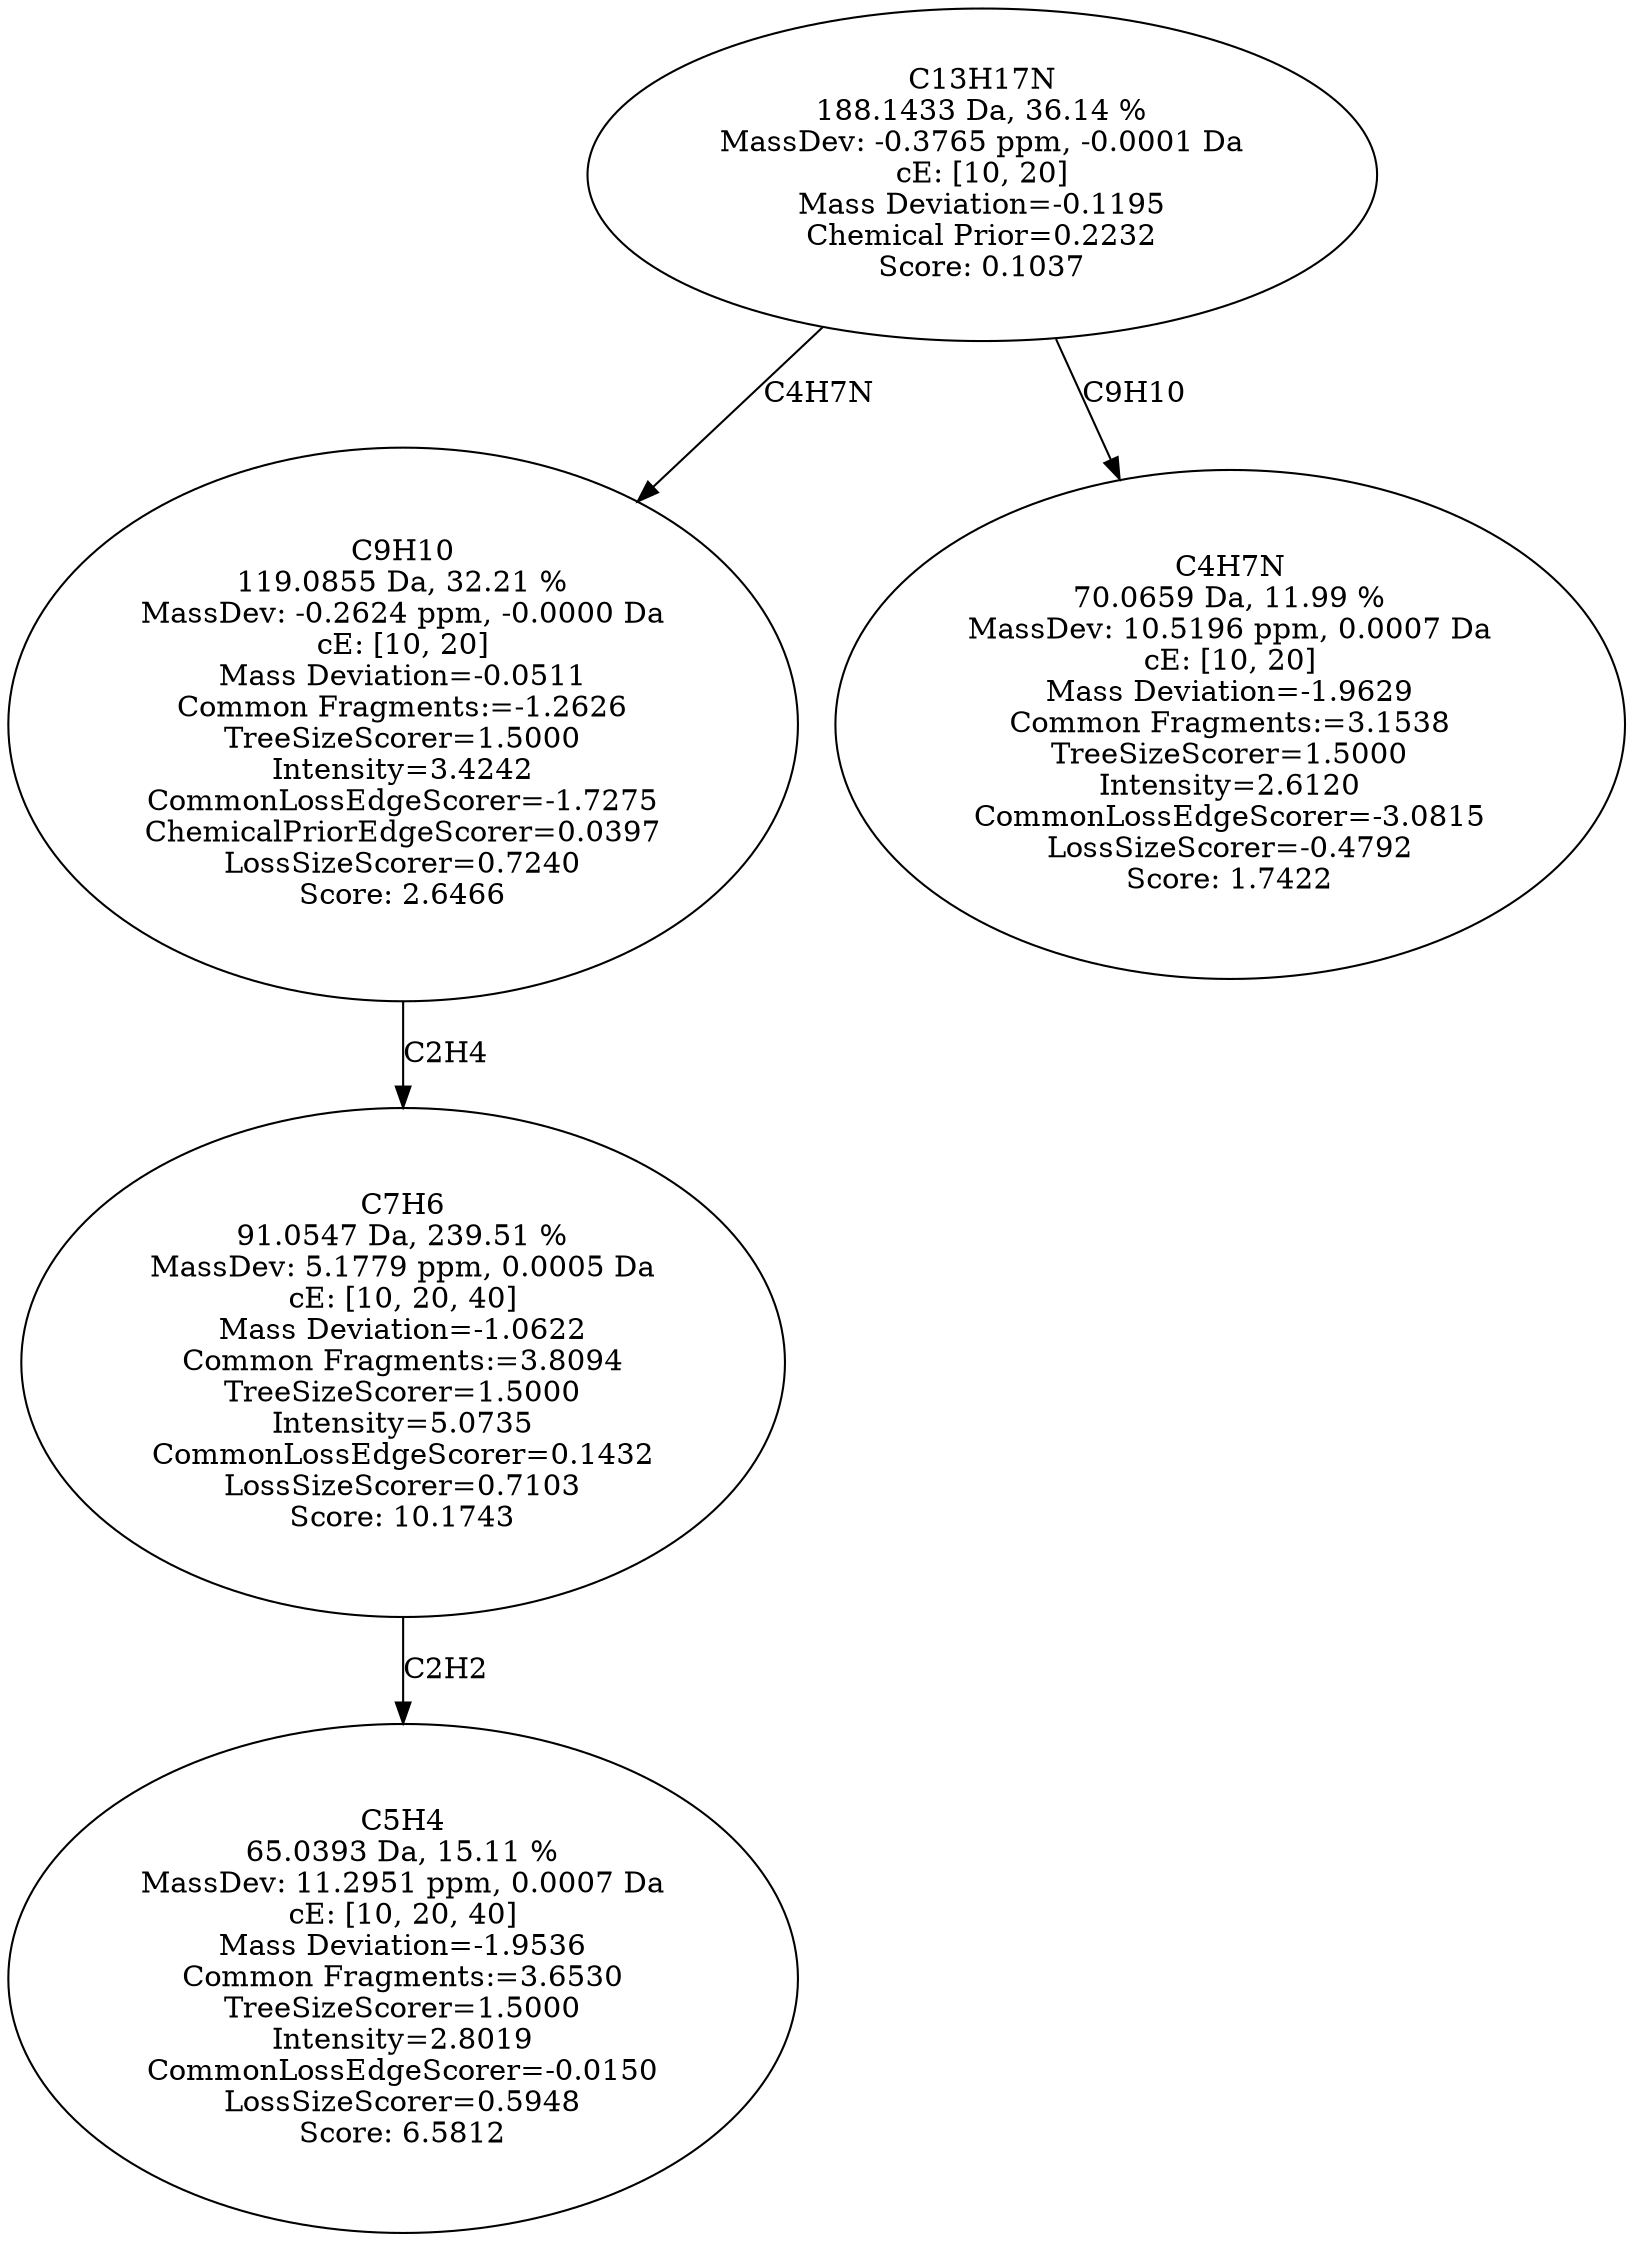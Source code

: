 strict digraph {
v1 [label="C5H4\n65.0393 Da, 15.11 %\nMassDev: 11.2951 ppm, 0.0007 Da\ncE: [10, 20, 40]\nMass Deviation=-1.9536\nCommon Fragments:=3.6530\nTreeSizeScorer=1.5000\nIntensity=2.8019\nCommonLossEdgeScorer=-0.0150\nLossSizeScorer=0.5948\nScore: 6.5812"];
v2 [label="C7H6\n91.0547 Da, 239.51 %\nMassDev: 5.1779 ppm, 0.0005 Da\ncE: [10, 20, 40]\nMass Deviation=-1.0622\nCommon Fragments:=3.8094\nTreeSizeScorer=1.5000\nIntensity=5.0735\nCommonLossEdgeScorer=0.1432\nLossSizeScorer=0.7103\nScore: 10.1743"];
v3 [label="C9H10\n119.0855 Da, 32.21 %\nMassDev: -0.2624 ppm, -0.0000 Da\ncE: [10, 20]\nMass Deviation=-0.0511\nCommon Fragments:=-1.2626\nTreeSizeScorer=1.5000\nIntensity=3.4242\nCommonLossEdgeScorer=-1.7275\nChemicalPriorEdgeScorer=0.0397\nLossSizeScorer=0.7240\nScore: 2.6466"];
v4 [label="C4H7N\n70.0659 Da, 11.99 %\nMassDev: 10.5196 ppm, 0.0007 Da\ncE: [10, 20]\nMass Deviation=-1.9629\nCommon Fragments:=3.1538\nTreeSizeScorer=1.5000\nIntensity=2.6120\nCommonLossEdgeScorer=-3.0815\nLossSizeScorer=-0.4792\nScore: 1.7422"];
v5 [label="C13H17N\n188.1433 Da, 36.14 %\nMassDev: -0.3765 ppm, -0.0001 Da\ncE: [10, 20]\nMass Deviation=-0.1195\nChemical Prior=0.2232\nScore: 0.1037"];
v2 -> v1 [label="C2H2"];
v3 -> v2 [label="C2H4"];
v5 -> v3 [label="C4H7N"];
v5 -> v4 [label="C9H10"];
}